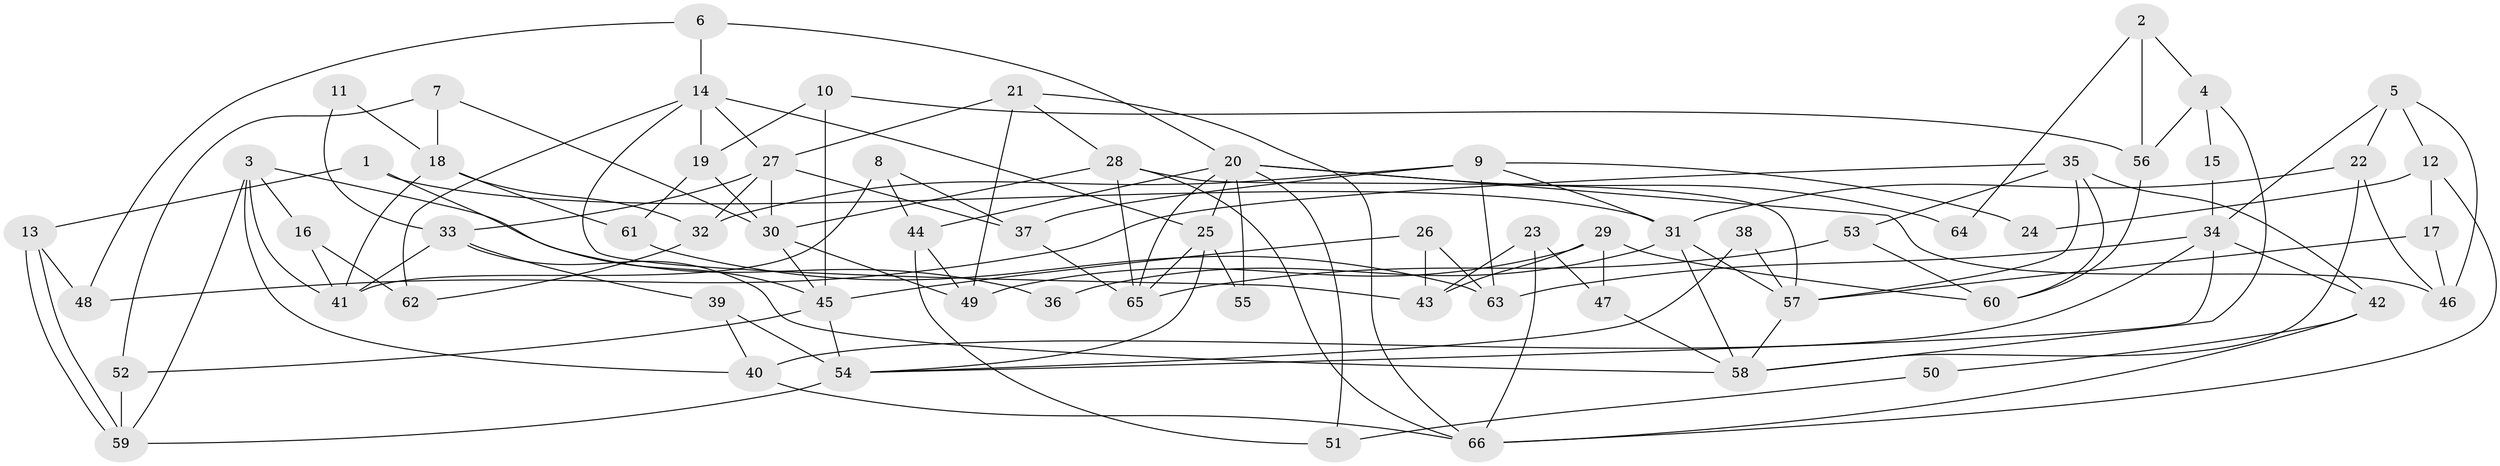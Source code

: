 // coarse degree distribution, {5: 0.3, 4: 0.225, 6: 0.15, 9: 0.05, 7: 0.025, 2: 0.075, 8: 0.05, 3: 0.1, 1: 0.025}
// Generated by graph-tools (version 1.1) at 2025/37/03/04/25 23:37:03]
// undirected, 66 vertices, 132 edges
graph export_dot {
  node [color=gray90,style=filled];
  1;
  2;
  3;
  4;
  5;
  6;
  7;
  8;
  9;
  10;
  11;
  12;
  13;
  14;
  15;
  16;
  17;
  18;
  19;
  20;
  21;
  22;
  23;
  24;
  25;
  26;
  27;
  28;
  29;
  30;
  31;
  32;
  33;
  34;
  35;
  36;
  37;
  38;
  39;
  40;
  41;
  42;
  43;
  44;
  45;
  46;
  47;
  48;
  49;
  50;
  51;
  52;
  53;
  54;
  55;
  56;
  57;
  58;
  59;
  60;
  61;
  62;
  63;
  64;
  65;
  66;
  1 -- 45;
  1 -- 31;
  1 -- 13;
  2 -- 4;
  2 -- 56;
  2 -- 64;
  3 -- 59;
  3 -- 41;
  3 -- 16;
  3 -- 36;
  3 -- 40;
  4 -- 56;
  4 -- 58;
  4 -- 15;
  5 -- 34;
  5 -- 46;
  5 -- 12;
  5 -- 22;
  6 -- 20;
  6 -- 48;
  6 -- 14;
  7 -- 18;
  7 -- 30;
  7 -- 52;
  8 -- 37;
  8 -- 41;
  8 -- 44;
  9 -- 37;
  9 -- 32;
  9 -- 24;
  9 -- 31;
  9 -- 63;
  10 -- 45;
  10 -- 19;
  10 -- 56;
  11 -- 33;
  11 -- 18;
  12 -- 66;
  12 -- 17;
  12 -- 24;
  13 -- 59;
  13 -- 59;
  13 -- 48;
  14 -- 27;
  14 -- 19;
  14 -- 25;
  14 -- 43;
  14 -- 62;
  15 -- 34;
  16 -- 62;
  16 -- 41;
  17 -- 57;
  17 -- 46;
  18 -- 41;
  18 -- 61;
  18 -- 32;
  19 -- 30;
  19 -- 61;
  20 -- 25;
  20 -- 46;
  20 -- 44;
  20 -- 51;
  20 -- 55;
  20 -- 64;
  20 -- 65;
  21 -- 66;
  21 -- 27;
  21 -- 28;
  21 -- 49;
  22 -- 58;
  22 -- 31;
  22 -- 46;
  23 -- 66;
  23 -- 47;
  23 -- 43;
  25 -- 65;
  25 -- 54;
  25 -- 55;
  26 -- 43;
  26 -- 45;
  26 -- 63;
  27 -- 30;
  27 -- 33;
  27 -- 32;
  27 -- 37;
  28 -- 65;
  28 -- 30;
  28 -- 57;
  28 -- 66;
  29 -- 43;
  29 -- 49;
  29 -- 47;
  29 -- 60;
  30 -- 49;
  30 -- 45;
  31 -- 36;
  31 -- 57;
  31 -- 58;
  32 -- 62;
  33 -- 58;
  33 -- 39;
  33 -- 41;
  34 -- 63;
  34 -- 54;
  34 -- 40;
  34 -- 42;
  35 -- 57;
  35 -- 42;
  35 -- 48;
  35 -- 53;
  35 -- 60;
  37 -- 65;
  38 -- 57;
  38 -- 54;
  39 -- 54;
  39 -- 40;
  40 -- 66;
  42 -- 66;
  42 -- 50;
  44 -- 49;
  44 -- 51;
  45 -- 52;
  45 -- 54;
  47 -- 58;
  50 -- 51;
  52 -- 59;
  53 -- 60;
  53 -- 65;
  54 -- 59;
  56 -- 60;
  57 -- 58;
  61 -- 63;
}
